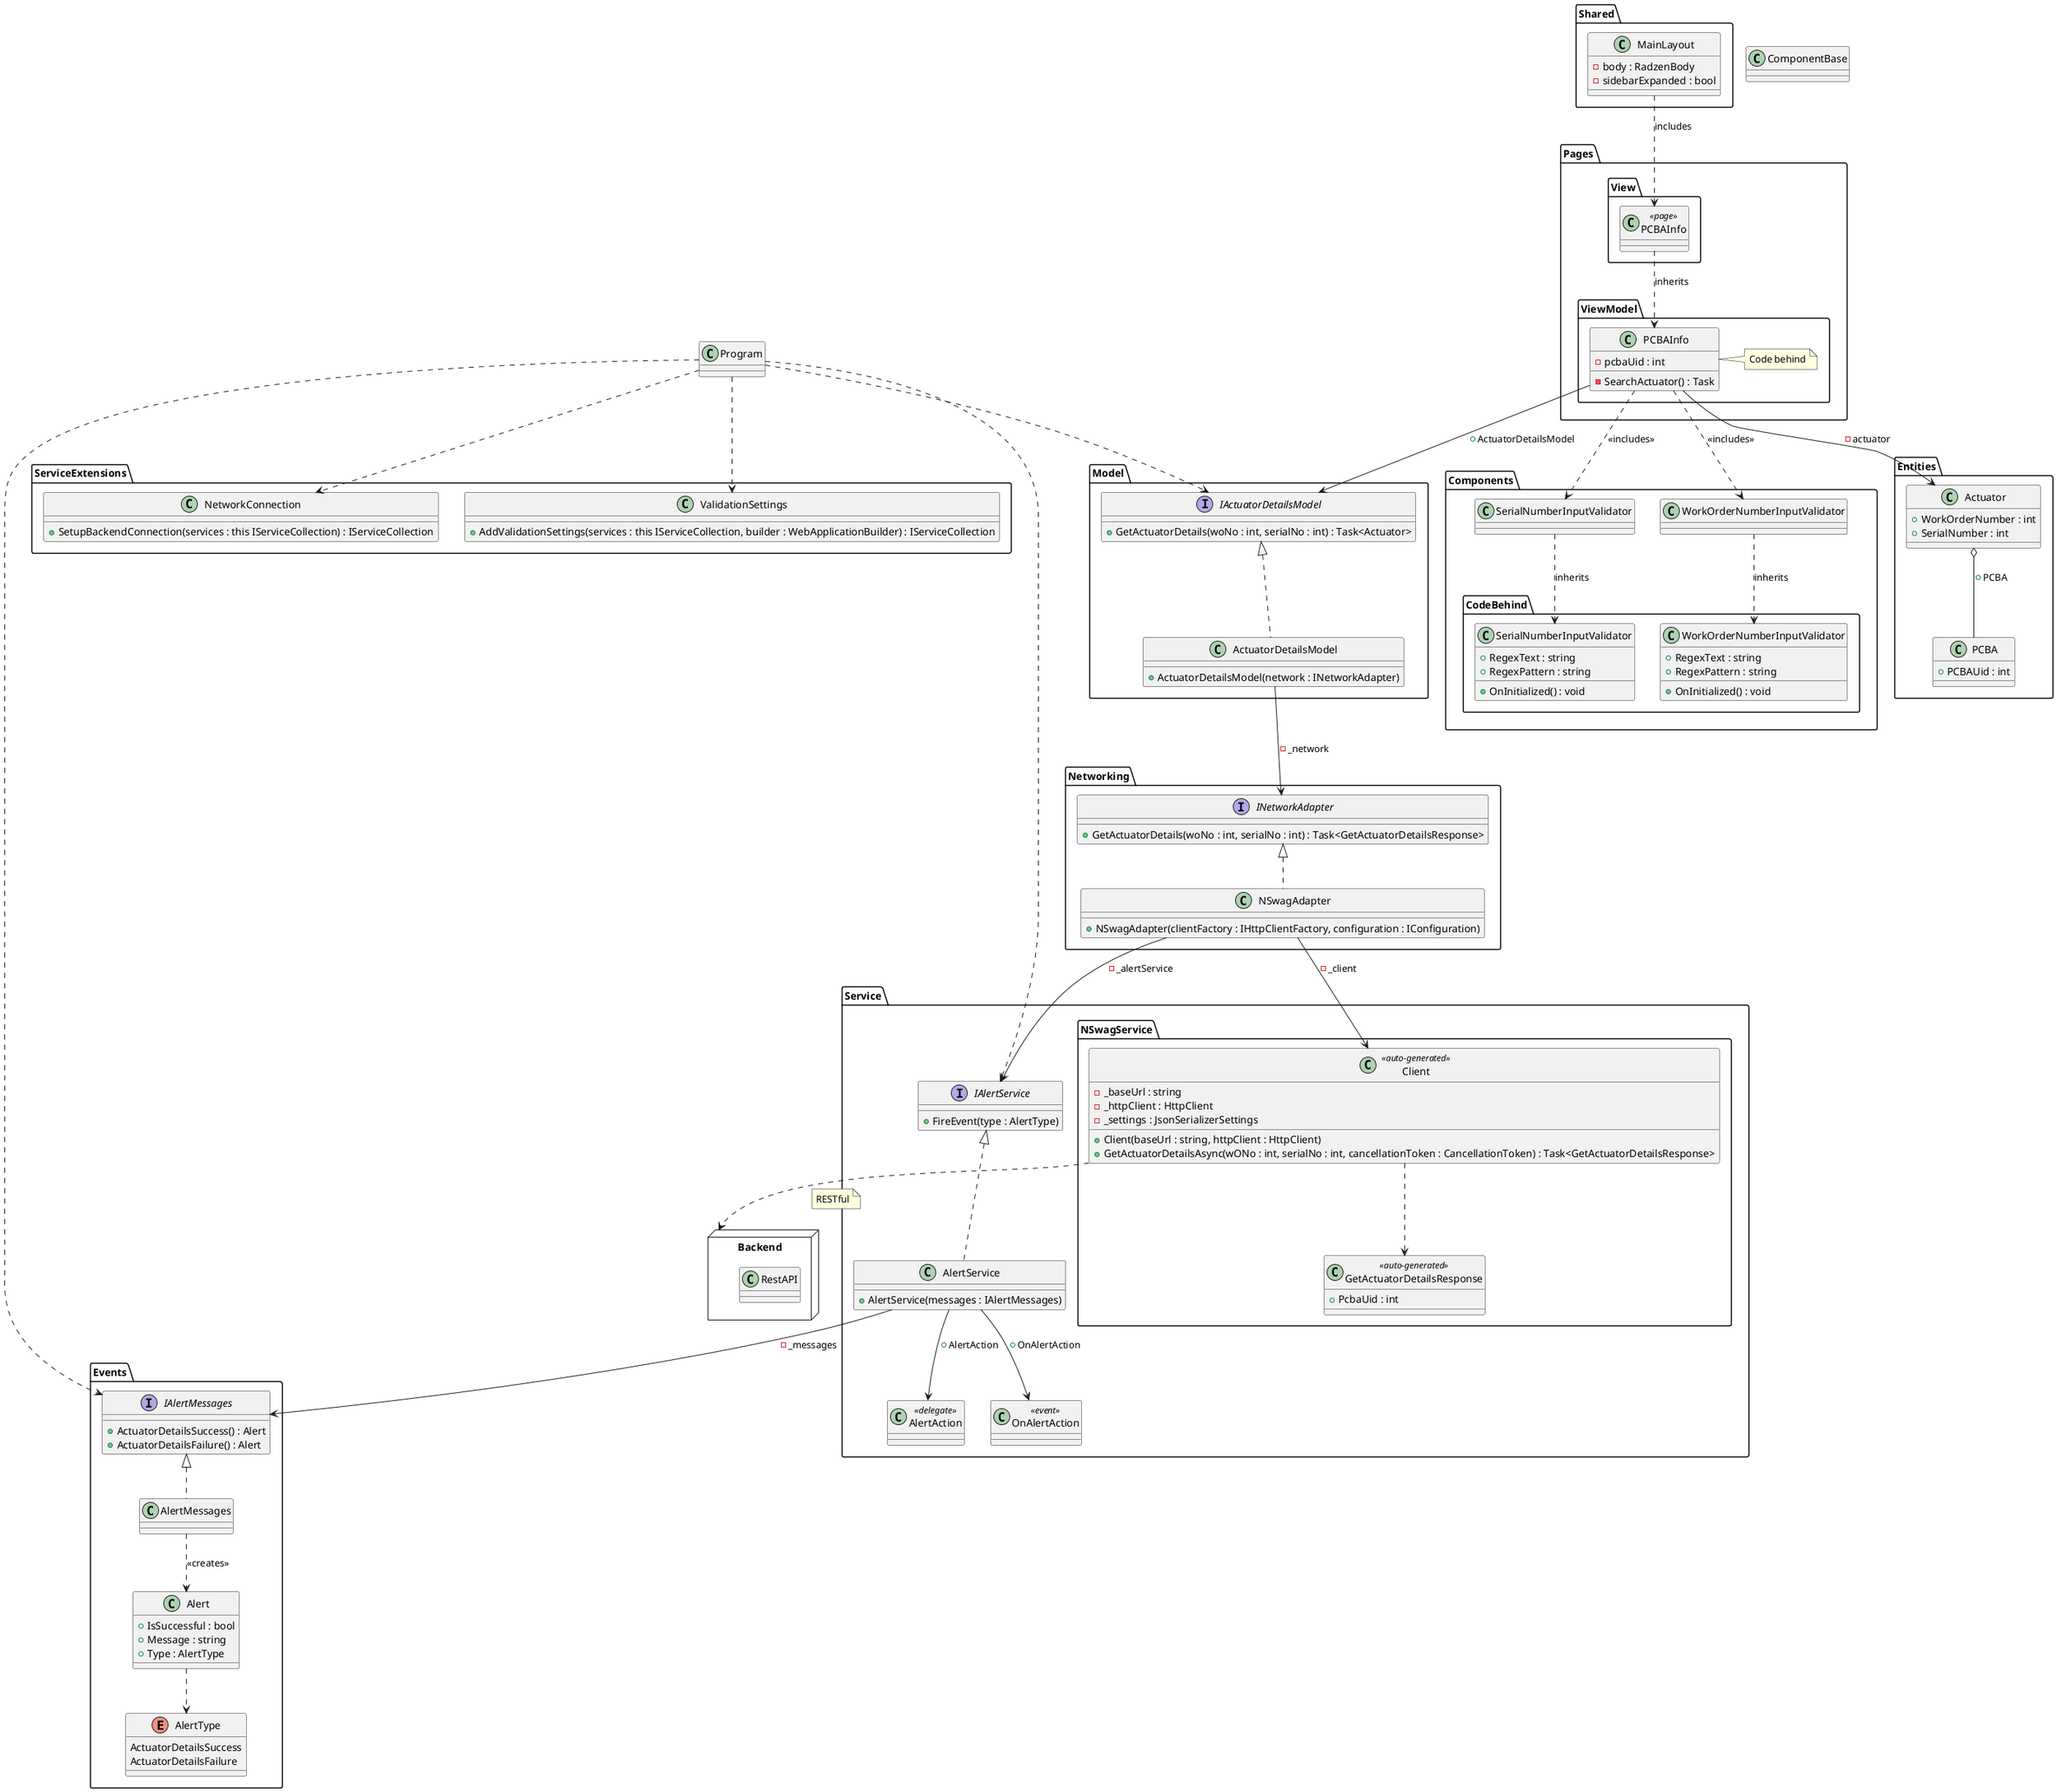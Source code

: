 @startuml

class Program {
    
}

package "ServiceExtensions" {
    class NetworkConnection {
        +SetupBackendConnection(services : this IServiceCollection) : IServiceCollection
    }
    class ValidationSettings {
        +AddValidationSettings(services : this IServiceCollection, builder : WebApplicationBuilder) : IServiceCollection
    }
}

Program ..> NetworkConnection
Program ..> ValidationSettings

package "Shared" {
    class MainLayout {
    -body : RadzenBody
    -sidebarExpanded : bool
    }
}

package "Pages" {
    package "View" {
        class PCBAInfo <<page>> {}
    }
    package "ViewModel" {
        class PCBAInfo {
            -pcbaUid : int
            -SearchActuator() : Task
        }
        note right
            Code behind
        end note
    }
}

class ComponentBase {}

package "Components" {
    package "CodeBehind" {
        class SerialNumberInputValidator {
            +RegexText : string
            +RegexPattern : string
            +OnInitialized() : void
        }
        
        class WorkOrderNumberInputValidator {
            +RegexText : string
            +RegexPattern : string
            +OnInitialized() : void
        }
    }
    class SerialNumberInputValidator {}
    class WorkOrderNumberInputValidator {}
}

package "Entities" {
    class Actuator {
        +WorkOrderNumber : int
        +SerialNumber : int
    }
    
    class PCBA {
        +PCBAUid : int
    }
    
    Actuator o-- PCBA : +PCBA
}

package "Model" {
    interface IActuatorDetailsModel {
        +GetActuatorDetails(woNo : int, serialNo : int) : Task<Actuator>
    }
    
    class ActuatorDetailsModel {
        +ActuatorDetailsModel(network : INetworkAdapter)
    }
    
    IActuatorDetailsModel <|.. ActuatorDetailsModel
}

package "Networking" {
    interface INetworkAdapter {
        +GetActuatorDetails(woNo : int, serialNo : int) : Task<GetActuatorDetailsResponse>
    }
    
    class NSwagAdapter {
        +NSwagAdapter(clientFactory : IHttpClientFactory, configuration : IConfiguration)
    }
    
    INetworkAdapter <|.. NSwagAdapter
}

package "Service" {
    package "NSwagService" {
        class Client <<auto-generated>> {
            -_baseUrl : string
            -_httpClient : HttpClient
            -_settings : JsonSerializerSettings      
            +Client(baseUrl : string, httpClient : HttpClient) 
            +GetActuatorDetailsAsync(wONo : int, serialNo : int, cancellationToken : CancellationToken) : Task<GetActuatorDetailsResponse>
        }
        
        class GetActuatorDetailsResponse <<auto-generated>> {
            +PcbaUid : int
        }
        
        Client ..> GetActuatorDetailsResponse
    }
    
    interface IAlertService {
        +FireEvent(type : AlertType)
    }
    
    class AlertService {
        +AlertService(messages : IAlertMessages)
    }
    
    IAlertService <|.. AlertService
    
    class AlertAction <<delegate>> {}
    class OnAlertAction <<event>> {}
    
    AlertService --> AlertAction : +AlertAction
    AlertService --> OnAlertAction : +OnAlertAction
}

package "Events" {
    interface IAlertMessages {
        +ActuatorDetailsSuccess() : Alert
        +ActuatorDetailsFailure() : Alert
    }
    
    class AlertMessages {
    }
    
    IAlertMessages <|.. AlertMessages
    
    class Alert {
        +IsSuccessful : bool
        +Message : string
        +Type : AlertType
    }
    
    enum AlertType {
        ActuatorDetailsSuccess
        ActuatorDetailsFailure
    }
    
    Alert ..> AlertType
    AlertMessages ..> Alert : <<creates>>
}

package Backend <<Node>> {
    class RestAPI {} 
}

Shared.MainLayout ..> Pages.View.PCBAInfo : includes
Pages.View.PCBAInfo ..> Pages.ViewModel.PCBAInfo : inherits
Pages.ViewModel.PCBAInfo --> Actuator : -actuator
Pages.ViewModel.PCBAInfo --> IActuatorDetailsModel : +ActuatorDetailsModel
Pages.ViewModel.PCBAInfo ..> Components.SerialNumberInputValidator : <<includes>>
Pages.ViewModel.PCBAInfo ..> Components.WorkOrderNumberInputValidator : <<includes>>
Components.SerialNumberInputValidator ..> Components.CodeBehind.SerialNumberInputValidator : inherits
Components.WorkOrderNumberInputValidator ..> Components.CodeBehind.WorkOrderNumberInputValidator : inherits
ActuatorDetailsModel --> INetworkAdapter : -_network
NSwagAdapter --> Client : -_client
AlertService --> Events.IAlertMessages : -_messages
NSwagAdapter --> IAlertService : -_alertService
Client ..> Backend
note right on link
    RESTful
end note
Program ..> IActuatorDetailsModel
Program ..> IAlertMessages
Program ..> IAlertService

@enduml